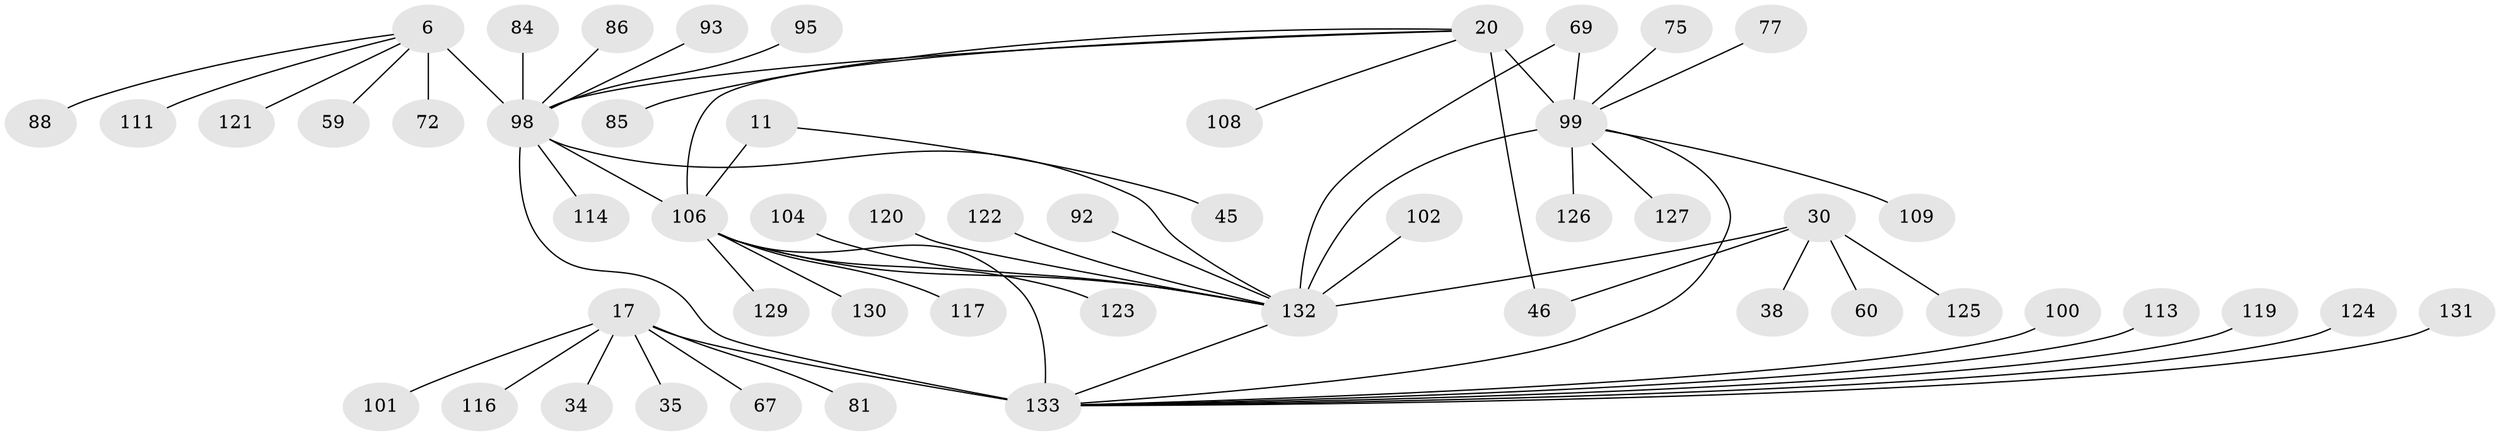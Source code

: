 // original degree distribution, {10: 0.03759398496240601, 7: 0.03759398496240601, 9: 0.03759398496240601, 8: 0.06766917293233082, 11: 0.022556390977443608, 5: 0.007518796992481203, 6: 0.007518796992481203, 12: 0.007518796992481203, 1: 0.5939849624060151, 2: 0.15789473684210525, 3: 0.007518796992481203, 4: 0.015037593984962405}
// Generated by graph-tools (version 1.1) at 2025/57/03/04/25 21:57:40]
// undirected, 53 vertices, 60 edges
graph export_dot {
graph [start="1"]
  node [color=gray90,style=filled];
  6 [super="+2"];
  11 [super="+9"];
  17 [super="+14"];
  20 [super="+19"];
  30 [super="+25"];
  34;
  35;
  38;
  45;
  46;
  59;
  60;
  67;
  69 [super="+40"];
  72 [super="+57"];
  75;
  77 [super="+61"];
  81 [super="+58"];
  84;
  85;
  86;
  88 [super="+48"];
  92;
  93;
  95;
  98 [super="+5+4+39+31+41+47+52+56+83"];
  99 [super="+37+66+70+71"];
  100;
  101;
  102 [super="+82"];
  104;
  106 [super="+103+12+49+54+79+87"];
  108;
  109;
  111;
  113;
  114;
  116;
  117;
  119;
  120;
  121;
  122;
  123;
  124;
  125 [super="+115"];
  126;
  127;
  129 [super="+112"];
  130 [super="+76+110"];
  131;
  132 [super="+64+80+89"];
  133 [super="+128+91+51+53+73+74+90+94+96+97"];
  6 -- 59;
  6 -- 121;
  6 -- 111;
  6 -- 88;
  6 -- 72;
  6 -- 98 [weight=8];
  11 -- 45;
  11 -- 106 [weight=8];
  17 -- 35;
  17 -- 101;
  17 -- 34;
  17 -- 67;
  17 -- 116;
  17 -- 81;
  17 -- 133 [weight=8];
  20 -- 85;
  20 -- 108;
  20 -- 46;
  20 -- 98;
  20 -- 106;
  20 -- 99 [weight=8];
  30 -- 38;
  30 -- 60;
  30 -- 46;
  30 -- 125;
  30 -- 132 [weight=8];
  69 -- 99;
  69 -- 132 [weight=2];
  75 -- 99;
  77 -- 99;
  84 -- 98;
  86 -- 98;
  92 -- 132;
  93 -- 98;
  95 -- 98;
  98 -- 114;
  98 -- 133;
  98 -- 106 [weight=2];
  98 -- 132 [weight=2];
  99 -- 133 [weight=2];
  99 -- 109;
  99 -- 126;
  99 -- 127;
  99 -- 132;
  100 -- 133;
  102 -- 132;
  104 -- 132;
  106 -- 129;
  106 -- 130;
  106 -- 133;
  106 -- 117;
  106 -- 123;
  106 -- 132;
  113 -- 133;
  119 -- 133;
  120 -- 132;
  122 -- 132;
  124 -- 133;
  131 -- 133;
  132 -- 133 [weight=2];
}
